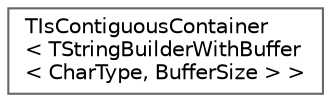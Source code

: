 digraph "Graphical Class Hierarchy"
{
 // INTERACTIVE_SVG=YES
 // LATEX_PDF_SIZE
  bgcolor="transparent";
  edge [fontname=Helvetica,fontsize=10,labelfontname=Helvetica,labelfontsize=10];
  node [fontname=Helvetica,fontsize=10,shape=box,height=0.2,width=0.4];
  rankdir="LR";
  Node0 [id="Node000000",label="TIsContiguousContainer\l\< TStringBuilderWithBuffer\l\< CharType, BufferSize \> \>",height=0.2,width=0.4,color="grey40", fillcolor="white", style="filled",URL="$d9/de5/structTIsContiguousContainer_3_01TStringBuilderWithBuffer_3_01CharType_00_01BufferSize_01_4_01_4.html",tooltip=" "];
}
